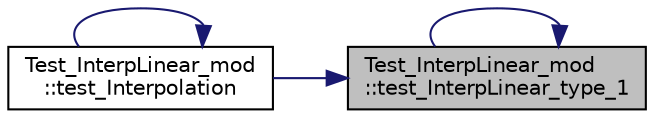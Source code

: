 digraph "Test_InterpLinear_mod::test_InterpLinear_type_1"
{
 // LATEX_PDF_SIZE
  edge [fontname="Helvetica",fontsize="10",labelfontname="Helvetica",labelfontsize="10"];
  node [fontname="Helvetica",fontsize="10",shape=record];
  rankdir="RL";
  Node1 [label="Test_InterpLinear_mod\l::test_InterpLinear_type_1",height=0.2,width=0.4,color="black", fillcolor="grey75", style="filled", fontcolor="black",tooltip=" "];
  Node1 -> Node1 [dir="back",color="midnightblue",fontsize="10",style="solid",fontname="Helvetica"];
  Node1 -> Node2 [dir="back",color="midnightblue",fontsize="10",style="solid",fontname="Helvetica"];
  Node2 [label="Test_InterpLinear_mod\l::test_Interpolation",height=0.2,width=0.4,color="black", fillcolor="white", style="filled",URL="$namespaceTest__InterpLinear__mod.html#a3ea47a401d7cb95eb33778cb9ff197c8",tooltip=" "];
  Node2 -> Node2 [dir="back",color="midnightblue",fontsize="10",style="solid",fontname="Helvetica"];
}

